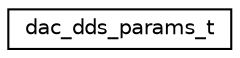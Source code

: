 digraph "Graphical Class Hierarchy"
{
 // LATEX_PDF_SIZE
  edge [fontname="Helvetica",fontsize="10",labelfontname="Helvetica",labelfontsize="10"];
  node [fontname="Helvetica",fontsize="10",shape=record];
  rankdir="LR";
  Node0 [label="dac_dds_params_t",height=0.2,width=0.4,color="black", fillcolor="white", style="filled",URL="$structdac__dds__params__t.html",tooltip="Configuration struct for a DAC DDS channel."];
}

